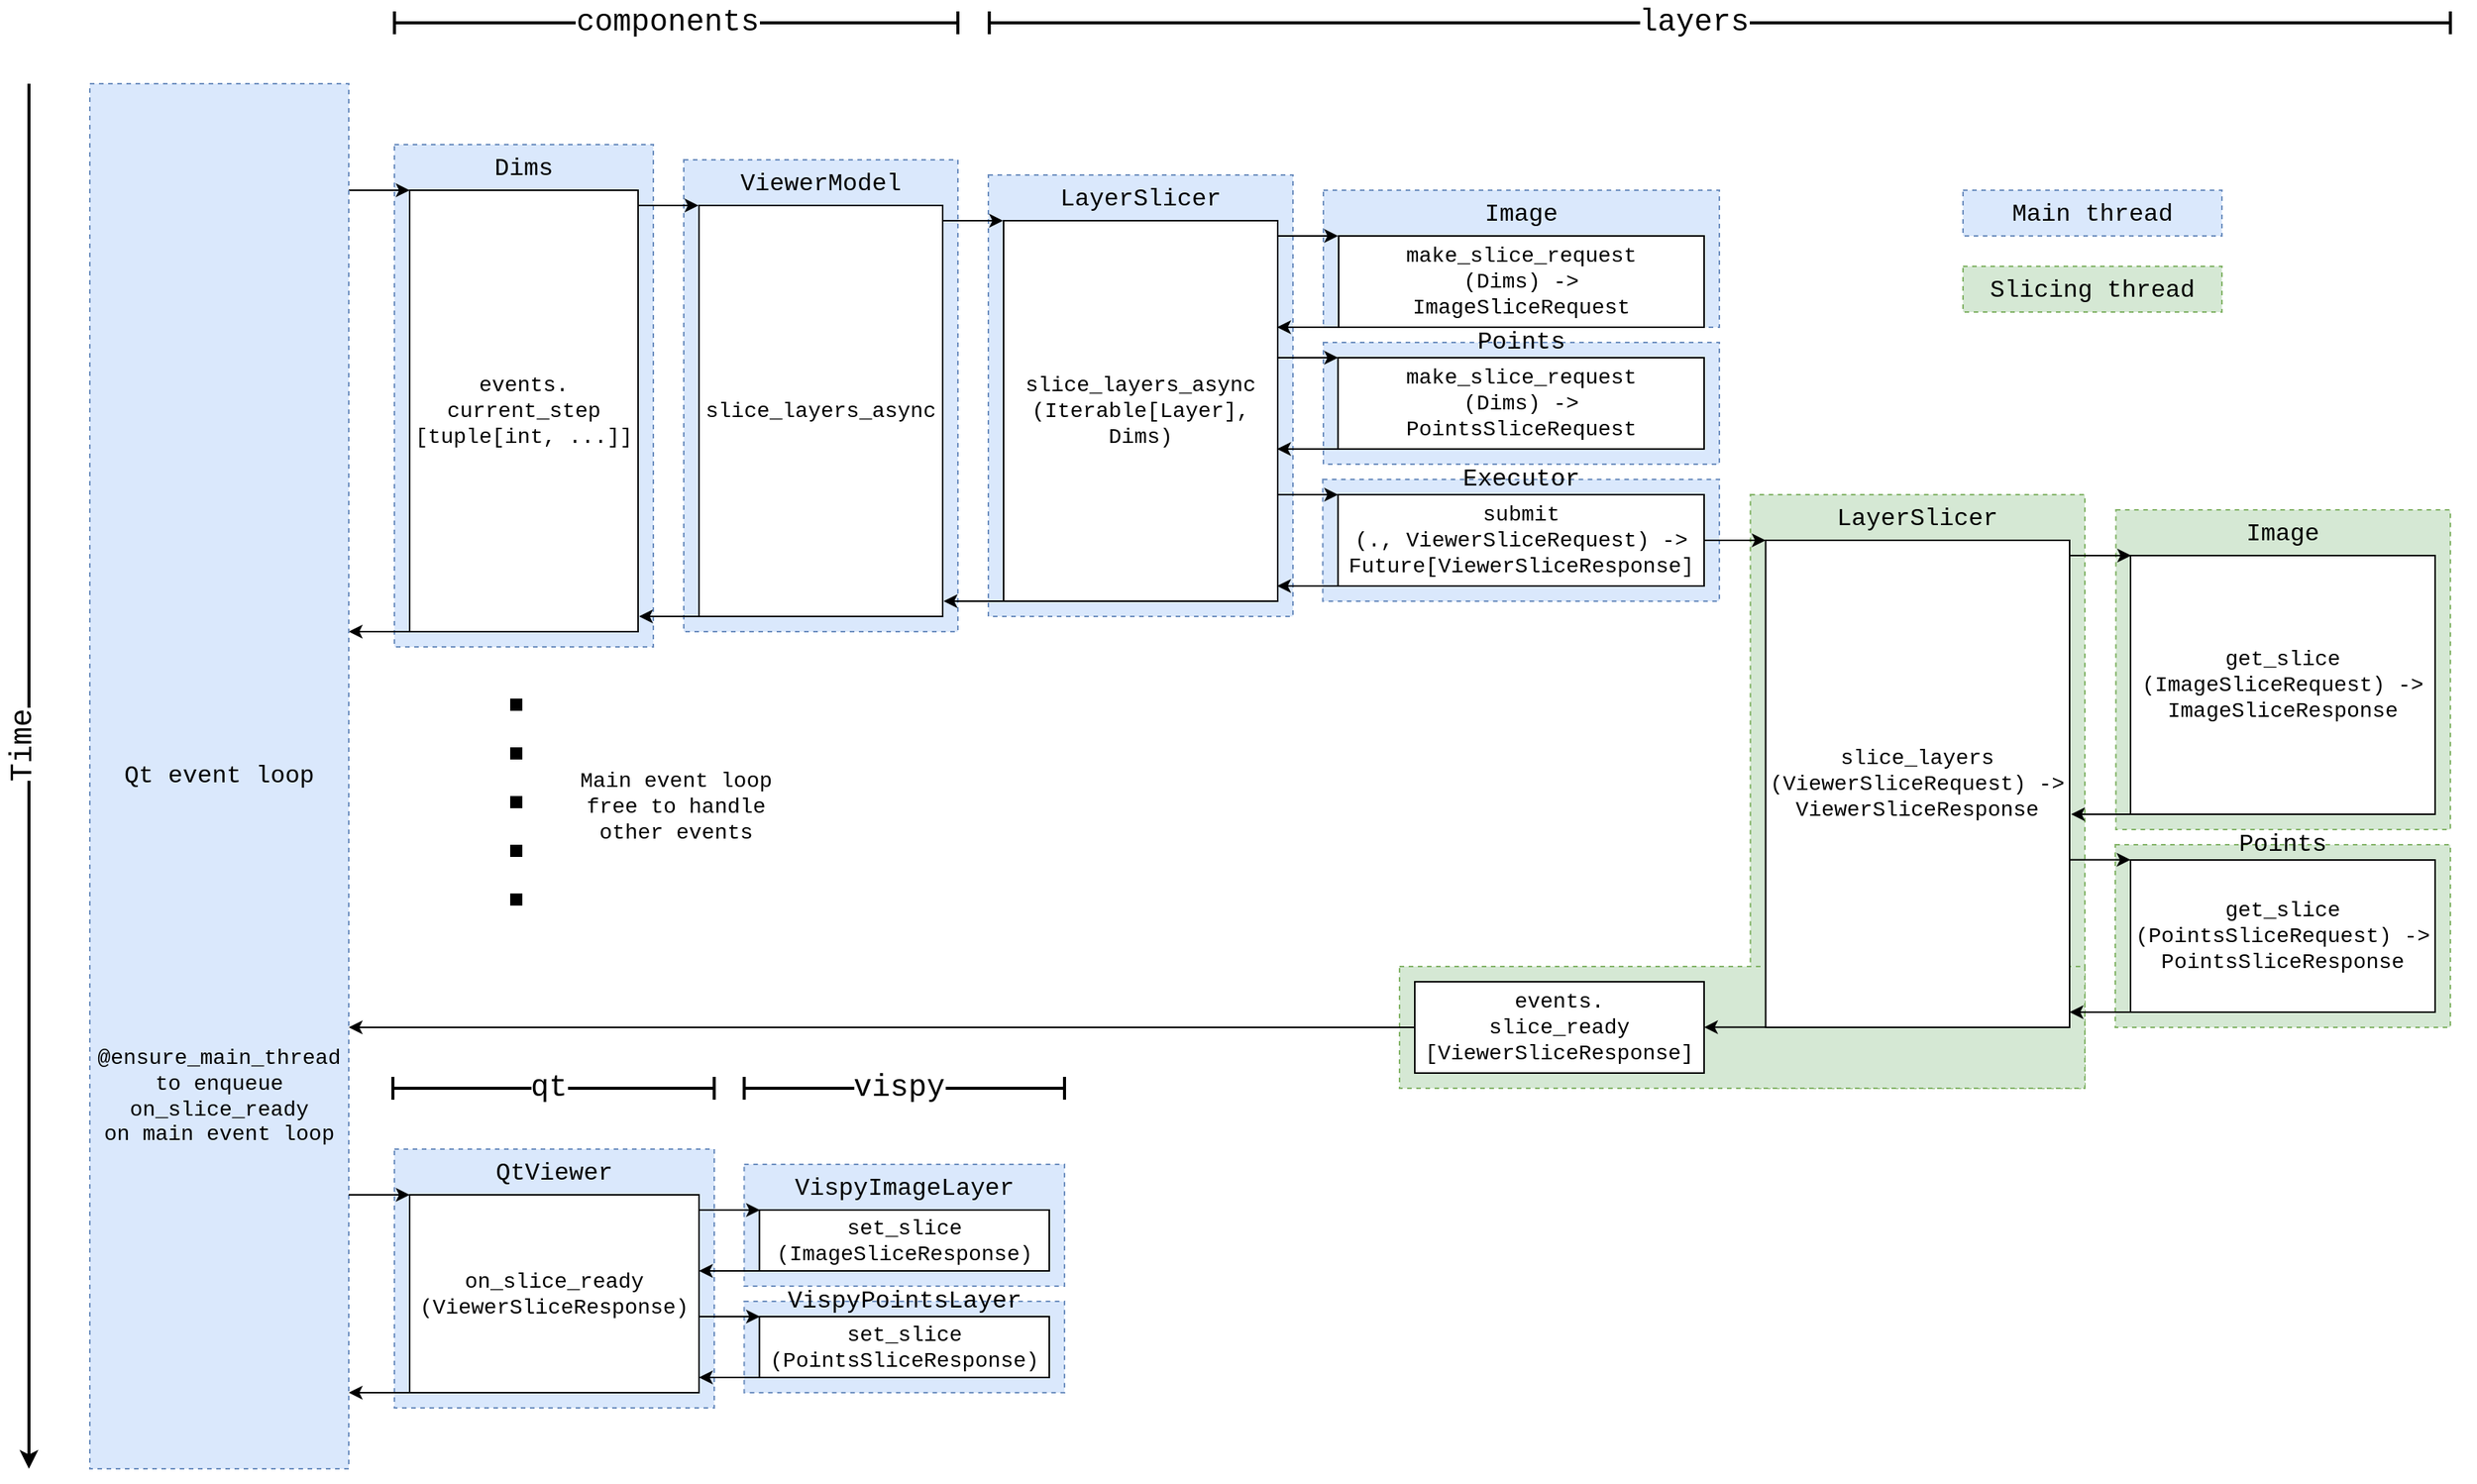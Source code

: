 <mxfile version="20.3.1" type="github">
  <diagram id="Yj_vzEqTpsTSU6RkFpzm" name="Page-1">
    <mxGraphModel dx="2852" dy="1602" grid="1" gridSize="10" guides="1" tooltips="1" connect="1" arrows="1" fold="1" page="1" pageScale="1" pageWidth="850" pageHeight="1100" math="0" shadow="0">
      <root>
        <mxCell id="0" />
        <mxCell id="1" parent="0" />
        <mxCell id="ODCxSDIAOIF_QO2Thnrf-43" value="VispyPointsLayer" style="rounded=0;whiteSpace=wrap;html=1;verticalAlign=top;align=center;spacingLeft=0;spacingTop=-16;dashed=1;fillColor=#dae8fc;strokeColor=#6c8ebf;fontSize=16;horizontal=1;fontFamily=Courier New;" parent="1" vertex="1">
          <mxGeometry x="509.68" y="880" width="210.32" height="60" as="geometry" />
        </mxCell>
        <mxCell id="ODCxSDIAOIF_QO2Thnrf-13" value="LayerSlicer" style="rounded=0;whiteSpace=wrap;html=1;verticalAlign=top;align=center;spacingLeft=0;spacingTop=0;dashed=1;fillColor=#d5e8d4;strokeColor=#82b366;fontSize=16;fontFamily=Courier New;" parent="1" vertex="1">
          <mxGeometry x="1170.38" y="350" width="219.62" height="390" as="geometry" />
        </mxCell>
        <mxCell id="WacXzg7qdyJpNJZn4_8L-21" value="" style="rounded=0;whiteSpace=wrap;html=1;verticalAlign=top;align=center;spacingLeft=0;spacingTop=0;dashed=1;fillColor=#d5e8d4;strokeColor=#82b366;fontSize=16;borderRight=none;fontFamily=Courier New;" parent="1" vertex="1">
          <mxGeometry x="940" y="660" width="450" height="80" as="geometry" />
        </mxCell>
        <mxCell id="ODCxSDIAOIF_QO2Thnrf-40" value="VispyImageLayer" style="rounded=0;whiteSpace=wrap;html=1;verticalAlign=top;align=center;spacingLeft=0;spacingTop=0;dashed=1;fillColor=#dae8fc;strokeColor=#6c8ebf;fontSize=16;horizontal=1;fontFamily=Courier New;" parent="1" vertex="1">
          <mxGeometry x="509.68" y="790" width="210.32" height="80" as="geometry" />
        </mxCell>
        <mxCell id="ODCxSDIAOIF_QO2Thnrf-18" value="Points" style="rounded=0;whiteSpace=wrap;html=1;verticalAlign=top;align=center;spacingLeft=0;spacingTop=-16;dashed=1;fillColor=#d5e8d4;horizontal=1;strokeColor=#82b366;fontSize=16;fontFamily=Courier New;" parent="1" vertex="1">
          <mxGeometry x="1410" y="580" width="220" height="120" as="geometry" />
        </mxCell>
        <mxCell id="ODCxSDIAOIF_QO2Thnrf-16" value="Image" style="rounded=0;whiteSpace=wrap;html=1;verticalAlign=top;align=center;spacingLeft=0;spacingTop=0;dashed=1;fillColor=#d5e8d4;horizontal=1;strokeColor=#82b366;fontSize=16;fontFamily=Courier New;" parent="1" vertex="1">
          <mxGeometry x="1410.38" y="360" width="219.62" height="210" as="geometry" />
        </mxCell>
        <mxCell id="ODCxSDIAOIF_QO2Thnrf-6" value="Points" style="rounded=0;whiteSpace=wrap;html=1;verticalAlign=top;align=center;spacingLeft=0;spacingTop=-16;dashed=1;fillColor=#dae8fc;horizontal=1;strokeColor=#6c8ebf;fontSize=16;fontFamily=Courier New;" parent="1" vertex="1">
          <mxGeometry x="890" y="250" width="260" height="80" as="geometry" />
        </mxCell>
        <mxCell id="ODCxSDIAOIF_QO2Thnrf-4" value="Image" style="rounded=0;whiteSpace=wrap;html=1;verticalAlign=top;align=center;spacingLeft=0;spacingTop=0;dashed=1;fillColor=#dae8fc;horizontal=1;strokeColor=#6c8ebf;fontSize=16;fontFamily=Courier New;" parent="1" vertex="1">
          <mxGeometry x="890" y="150" width="260" height="90" as="geometry" />
        </mxCell>
        <mxCell id="ODCxSDIAOIF_QO2Thnrf-2" value="LayerSlicer" style="rounded=0;whiteSpace=wrap;html=1;verticalAlign=top;align=center;spacingLeft=0;spacingTop=0;dashed=1;fillColor=#dae8fc;strokeColor=#6c8ebf;fontSize=16;fontFamily=Courier New;" parent="1" vertex="1">
          <mxGeometry x="670" y="140" width="200" height="290" as="geometry" />
        </mxCell>
        <mxCell id="6yyRVk2ILkX0JGuf4gln-4" value="ViewerModel" style="rounded=0;whiteSpace=wrap;html=1;verticalAlign=top;align=center;spacingLeft=0;spacingTop=0;dashed=1;fillColor=#dae8fc;strokeColor=#6c8ebf;fontSize=16;fontFamily=Courier New;" parent="1" vertex="1">
          <mxGeometry x="470" y="130" width="180" height="310" as="geometry" />
        </mxCell>
        <mxCell id="6yyRVk2ILkX0JGuf4gln-6" value="slice_layers_async" style="rounded=0;whiteSpace=wrap;html=1;fontSize=14;fontFamily=Courier New;" parent="1" vertex="1">
          <mxGeometry x="480" y="160" width="160" height="270" as="geometry" />
        </mxCell>
        <mxCell id="6yyRVk2ILkX0JGuf4gln-2" value="Dims" style="rounded=0;whiteSpace=wrap;html=1;verticalAlign=top;align=center;spacingLeft=0;spacingTop=0;dashed=1;fillColor=#dae8fc;strokeColor=#6c8ebf;fontSize=16;fontFamily=Courier New;" parent="1" vertex="1">
          <mxGeometry x="280" y="120" width="170" height="330" as="geometry" />
        </mxCell>
        <mxCell id="6yyRVk2ILkX0JGuf4gln-3" value="events.&lt;br style=&quot;font-size: 14px;&quot;&gt;current_step&lt;br style=&quot;font-size: 14px;&quot;&gt;[tuple[int, ...]]" style="rounded=0;whiteSpace=wrap;html=1;fontSize=14;fontFamily=Courier New;" parent="1" vertex="1">
          <mxGeometry x="290" y="150" width="150" height="290" as="geometry" />
        </mxCell>
        <mxCell id="6yyRVk2ILkX0JGuf4gln-54" value="" style="endArrow=classic;html=1;rounded=0;fontSize=16;fontFamily=Courier New;" parent="1" edge="1">
          <mxGeometry width="50" height="50" relative="1" as="geometry">
            <mxPoint x="250.0" y="150" as="sourcePoint" />
            <mxPoint x="290.0" y="150" as="targetPoint" />
          </mxGeometry>
        </mxCell>
        <mxCell id="6yyRVk2ILkX0JGuf4gln-55" value="" style="endArrow=classic;html=1;rounded=0;fontSize=16;fontFamily=Courier New;" parent="1" edge="1">
          <mxGeometry width="50" height="50" relative="1" as="geometry">
            <mxPoint x="439.62" y="160" as="sourcePoint" />
            <mxPoint x="479.62" y="160" as="targetPoint" />
          </mxGeometry>
        </mxCell>
        <mxCell id="6yyRVk2ILkX0JGuf4gln-56" value="" style="endArrow=classic;html=1;rounded=0;fontSize=16;fontFamily=Courier New;" parent="1" edge="1">
          <mxGeometry width="50" height="50" relative="1" as="geometry">
            <mxPoint x="639.62" y="170" as="sourcePoint" />
            <mxPoint x="679.62" y="170" as="targetPoint" />
          </mxGeometry>
        </mxCell>
        <mxCell id="6yyRVk2ILkX0JGuf4gln-69" value="" style="endArrow=classic;html=1;rounded=0;fontSize=16;fontFamily=Courier New;" parent="1" edge="1">
          <mxGeometry width="50" height="50" relative="1" as="geometry">
            <mxPoint x="480.63" y="430.0" as="sourcePoint" />
            <mxPoint x="440.63" y="430.0" as="targetPoint" />
          </mxGeometry>
        </mxCell>
        <mxCell id="6yyRVk2ILkX0JGuf4gln-70" value="" style="endArrow=classic;html=1;rounded=0;fontSize=16;fontFamily=Courier New;" parent="1" edge="1">
          <mxGeometry width="50" height="50" relative="1" as="geometry">
            <mxPoint x="290.0" y="440.0" as="sourcePoint" />
            <mxPoint x="250.0" y="440.0" as="targetPoint" />
          </mxGeometry>
        </mxCell>
        <mxCell id="ODCxSDIAOIF_QO2Thnrf-1" value="slice_layers_async&lt;br style=&quot;font-size: 14px;&quot;&gt;(Iterable[Layer], Dims)" style="rounded=0;whiteSpace=wrap;html=1;fontSize=14;fontFamily=Courier New;" parent="1" vertex="1">
          <mxGeometry x="680" y="170" width="180" height="250" as="geometry" />
        </mxCell>
        <mxCell id="ODCxSDIAOIF_QO2Thnrf-5" value="make_slice_request&lt;br style=&quot;font-size: 14px;&quot;&gt;(Dims) -&amp;gt;&lt;br style=&quot;font-size: 14px;&quot;&gt;ImageSliceRequest" style="rounded=0;whiteSpace=wrap;html=1;fontSize=14;fontFamily=Courier New;" parent="1" vertex="1">
          <mxGeometry x="900" y="180" width="240" height="60" as="geometry" />
        </mxCell>
        <mxCell id="ODCxSDIAOIF_QO2Thnrf-8" value="Executor" style="rounded=0;whiteSpace=wrap;html=1;verticalAlign=top;align=center;spacingLeft=0;spacingTop=-16;dashed=1;fillColor=#dae8fc;horizontal=1;strokeColor=#6c8ebf;fontSize=16;fontFamily=Courier New;" parent="1" vertex="1">
          <mxGeometry x="889.62" y="340" width="260.38" height="80" as="geometry" />
        </mxCell>
        <mxCell id="ODCxSDIAOIF_QO2Thnrf-9" value="submit&lt;br style=&quot;font-size: 14px;&quot;&gt;(., ViewerSliceRequest) -&amp;gt;&lt;br style=&quot;font-size: 14px;&quot;&gt;Future[ViewerSliceResponse]" style="rounded=0;whiteSpace=wrap;html=1;fontSize=14;fontFamily=Courier New;" parent="1" vertex="1">
          <mxGeometry x="899.62" y="350" width="240.38" height="60" as="geometry" />
        </mxCell>
        <mxCell id="ODCxSDIAOIF_QO2Thnrf-10" value="" style="endArrow=classic;html=1;rounded=0;fontSize=16;fontFamily=Courier New;" parent="1" edge="1">
          <mxGeometry width="50" height="50" relative="1" as="geometry">
            <mxPoint x="899.62" y="410.0" as="sourcePoint" />
            <mxPoint x="859.62" y="410.0" as="targetPoint" />
          </mxGeometry>
        </mxCell>
        <mxCell id="ODCxSDIAOIF_QO2Thnrf-11" value="" style="endArrow=classic;html=1;rounded=0;fontSize=16;fontFamily=Courier New;" parent="1" edge="1">
          <mxGeometry width="50" height="50" relative="1" as="geometry">
            <mxPoint x="859.62" y="350.0" as="sourcePoint" />
            <mxPoint x="899.62" y="350.0" as="targetPoint" />
          </mxGeometry>
        </mxCell>
        <mxCell id="ODCxSDIAOIF_QO2Thnrf-12" value="slice_layers&lt;br style=&quot;font-size: 14px;&quot;&gt;(ViewerSliceRequest) -&amp;gt;&lt;br style=&quot;font-size: 14px;&quot;&gt;ViewerSliceResponse" style="rounded=0;whiteSpace=wrap;html=1;fontSize=14;fontFamily=Courier New;" parent="1" vertex="1">
          <mxGeometry x="1180.38" y="380" width="199.62" height="320" as="geometry" />
        </mxCell>
        <mxCell id="ODCxSDIAOIF_QO2Thnrf-15" value="get_slice&lt;br style=&quot;font-size: 14px;&quot;&gt;(ImageSliceRequest) -&amp;gt; ImageSliceResponse" style="rounded=0;whiteSpace=wrap;html=1;fontSize=14;fontFamily=Courier New;" parent="1" vertex="1">
          <mxGeometry x="1420" y="390" width="200" height="170" as="geometry" />
        </mxCell>
        <mxCell id="ODCxSDIAOIF_QO2Thnrf-17" value="get_slice&lt;br style=&quot;font-size: 14px;&quot;&gt;(PointsSliceRequest) -&amp;gt; PointsSliceResponse" style="rounded=0;whiteSpace=wrap;html=1;fontSize=14;fontFamily=Courier New;" parent="1" vertex="1">
          <mxGeometry x="1420" y="590" width="200" height="100" as="geometry" />
        </mxCell>
        <mxCell id="ODCxSDIAOIF_QO2Thnrf-19" value="" style="endArrow=classic;html=1;rounded=0;fontSize=16;fontFamily=Courier New;" parent="1" edge="1">
          <mxGeometry width="50" height="50" relative="1" as="geometry">
            <mxPoint x="1380.38" y="390" as="sourcePoint" />
            <mxPoint x="1420.38" y="390" as="targetPoint" />
          </mxGeometry>
        </mxCell>
        <mxCell id="ODCxSDIAOIF_QO2Thnrf-20" value="" style="endArrow=classic;html=1;rounded=0;fontSize=16;fontFamily=Courier New;" parent="1" edge="1">
          <mxGeometry width="50" height="50" relative="1" as="geometry">
            <mxPoint x="680.62" y="420.0" as="sourcePoint" />
            <mxPoint x="640.62" y="420.0" as="targetPoint" />
          </mxGeometry>
        </mxCell>
        <mxCell id="ODCxSDIAOIF_QO2Thnrf-21" value="" style="endArrow=classic;html=1;rounded=0;fontSize=16;fontFamily=Courier New;" parent="1" edge="1">
          <mxGeometry width="50" height="50" relative="1" as="geometry">
            <mxPoint x="1380" y="589.93" as="sourcePoint" />
            <mxPoint x="1420" y="589.93" as="targetPoint" />
          </mxGeometry>
        </mxCell>
        <mxCell id="ODCxSDIAOIF_QO2Thnrf-22" value="" style="endArrow=classic;html=1;rounded=0;fontSize=16;fontFamily=Courier New;" parent="1" edge="1">
          <mxGeometry width="50" height="50" relative="1" as="geometry">
            <mxPoint x="1420" y="690.0" as="sourcePoint" />
            <mxPoint x="1380" y="690.0" as="targetPoint" />
          </mxGeometry>
        </mxCell>
        <mxCell id="ODCxSDIAOIF_QO2Thnrf-24" value="" style="endArrow=classic;html=1;rounded=0;fontSize=16;fontFamily=Courier New;" parent="1" edge="1">
          <mxGeometry width="50" height="50" relative="1" as="geometry">
            <mxPoint x="1421" y="560.0" as="sourcePoint" />
            <mxPoint x="1381" y="560.0" as="targetPoint" />
          </mxGeometry>
        </mxCell>
        <mxCell id="ODCxSDIAOIF_QO2Thnrf-25" value="QtViewer" style="rounded=0;whiteSpace=wrap;html=1;verticalAlign=top;align=center;spacingLeft=0;spacingTop=0;dashed=1;fillColor=#dae8fc;strokeColor=#6c8ebf;fontSize=16;fontFamily=Courier New;" parent="1" vertex="1">
          <mxGeometry x="280" y="780" width="210" height="170" as="geometry" />
        </mxCell>
        <mxCell id="ODCxSDIAOIF_QO2Thnrf-26" value="on_slice_ready&lt;br style=&quot;font-size: 14px;&quot;&gt;(ViewerSliceResponse)" style="rounded=0;whiteSpace=wrap;html=1;fontSize=14;fontFamily=Courier New;" parent="1" vertex="1">
          <mxGeometry x="290" y="810" width="190" height="130" as="geometry" />
        </mxCell>
        <mxCell id="ODCxSDIAOIF_QO2Thnrf-31" value="events.&lt;br style=&quot;font-size: 14px;&quot;&gt;slice_ready&lt;br style=&quot;font-size: 14px;&quot;&gt;[ViewerSliceResponse]" style="rounded=0;whiteSpace=wrap;html=1;fontSize=14;fontFamily=Courier New;" parent="1" vertex="1">
          <mxGeometry x="950" y="670" width="190" height="60" as="geometry" />
        </mxCell>
        <mxCell id="ODCxSDIAOIF_QO2Thnrf-39" value="set_slice&lt;br style=&quot;font-size: 14px;&quot;&gt;(ImageSliceResponse)" style="rounded=0;whiteSpace=wrap;html=1;fontSize=14;fontFamily=Courier New;" parent="1" vertex="1">
          <mxGeometry x="519.68" y="820" width="190.32" height="40" as="geometry" />
        </mxCell>
        <mxCell id="ODCxSDIAOIF_QO2Thnrf-41" value="" style="endArrow=classic;html=1;rounded=0;fontSize=16;fontFamily=Courier New;" parent="1" edge="1">
          <mxGeometry width="50" height="50" relative="1" as="geometry">
            <mxPoint x="520.0" y="860.0" as="sourcePoint" />
            <mxPoint x="480.0" y="860.0" as="targetPoint" />
          </mxGeometry>
        </mxCell>
        <mxCell id="ODCxSDIAOIF_QO2Thnrf-42" value="" style="endArrow=classic;html=1;rounded=0;fontSize=16;fontFamily=Courier New;" parent="1" edge="1">
          <mxGeometry width="50" height="50" relative="1" as="geometry">
            <mxPoint x="480" y="820" as="sourcePoint" />
            <mxPoint x="520" y="820" as="targetPoint" />
          </mxGeometry>
        </mxCell>
        <mxCell id="ODCxSDIAOIF_QO2Thnrf-44" value="set_slice&lt;br style=&quot;font-size: 14px;&quot;&gt;(PointsSliceResponse)" style="rounded=0;whiteSpace=wrap;html=1;fontSize=14;fontFamily=Courier New;" parent="1" vertex="1">
          <mxGeometry x="519.68" y="890" width="190.32" height="40" as="geometry" />
        </mxCell>
        <mxCell id="ODCxSDIAOIF_QO2Thnrf-45" value="" style="endArrow=classic;html=1;rounded=0;fontSize=16;fontFamily=Courier New;" parent="1" edge="1">
          <mxGeometry width="50" height="50" relative="1" as="geometry">
            <mxPoint x="520.0" y="930.0" as="sourcePoint" />
            <mxPoint x="480.0" y="930.0" as="targetPoint" />
          </mxGeometry>
        </mxCell>
        <mxCell id="ODCxSDIAOIF_QO2Thnrf-46" value="" style="endArrow=classic;html=1;rounded=0;fontSize=16;fontFamily=Courier New;" parent="1" edge="1">
          <mxGeometry width="50" height="50" relative="1" as="geometry">
            <mxPoint x="480.0" y="890" as="sourcePoint" />
            <mxPoint x="520.0" y="890" as="targetPoint" />
          </mxGeometry>
        </mxCell>
        <mxCell id="ODCxSDIAOIF_QO2Thnrf-47" value="Main thread" style="rounded=0;whiteSpace=wrap;html=1;verticalAlign=top;align=center;spacingLeft=0;spacingTop=0;dashed=1;fillColor=#dae8fc;strokeColor=#6c8ebf;fontFamily=Courier New;fontSize=16;" parent="1" vertex="1">
          <mxGeometry x="1310" y="150" width="170" height="30" as="geometry" />
        </mxCell>
        <mxCell id="ODCxSDIAOIF_QO2Thnrf-48" value="Slicing thread" style="rounded=0;whiteSpace=wrap;html=1;verticalAlign=top;align=center;spacingLeft=0;spacingTop=0;dashed=1;fillColor=#d5e8d4;strokeColor=#82b366;fontFamily=Courier New;fontSize=16;" parent="1" vertex="1">
          <mxGeometry x="1310" y="200" width="170" height="30" as="geometry" />
        </mxCell>
        <mxCell id="WacXzg7qdyJpNJZn4_8L-6" value="" style="endArrow=classic;html=1;rounded=0;fontSize=16;fontFamily=Courier New;" parent="1" edge="1">
          <mxGeometry width="50" height="50" relative="1" as="geometry">
            <mxPoint x="859.62" y="180" as="sourcePoint" />
            <mxPoint x="899.62" y="180" as="targetPoint" />
          </mxGeometry>
        </mxCell>
        <mxCell id="WacXzg7qdyJpNJZn4_8L-7" value="" style="endArrow=classic;html=1;rounded=0;fontSize=16;fontFamily=Courier New;" parent="1" edge="1">
          <mxGeometry width="50" height="50" relative="1" as="geometry">
            <mxPoint x="899.62" y="240.0" as="sourcePoint" />
            <mxPoint x="859.62" y="240.0" as="targetPoint" />
          </mxGeometry>
        </mxCell>
        <mxCell id="WacXzg7qdyJpNJZn4_8L-8" value="" style="endArrow=classic;html=1;rounded=0;fontSize=16;fontFamily=Courier New;" parent="1" edge="1">
          <mxGeometry width="50" height="50" relative="1" as="geometry">
            <mxPoint x="859.62" y="260" as="sourcePoint" />
            <mxPoint x="899.62" y="260" as="targetPoint" />
          </mxGeometry>
        </mxCell>
        <mxCell id="WacXzg7qdyJpNJZn4_8L-9" value="" style="endArrow=classic;html=1;rounded=0;fontSize=16;fontFamily=Courier New;" parent="1" edge="1">
          <mxGeometry width="50" height="50" relative="1" as="geometry">
            <mxPoint x="899.62" y="320.0" as="sourcePoint" />
            <mxPoint x="859.62" y="320.0" as="targetPoint" />
          </mxGeometry>
        </mxCell>
        <mxCell id="WacXzg7qdyJpNJZn4_8L-10" value="" style="endArrow=classic;html=1;rounded=0;fontSize=20;strokeWidth=2;fontFamily=Courier New;" parent="1" edge="1">
          <mxGeometry width="50" height="50" relative="1" as="geometry">
            <mxPoint x="40" y="80" as="sourcePoint" />
            <mxPoint x="40" y="990" as="targetPoint" />
          </mxGeometry>
        </mxCell>
        <mxCell id="WacXzg7qdyJpNJZn4_8L-11" value="&lt;font style=&quot;font-size: 20px;&quot;&gt;Time&lt;/font&gt;" style="edgeLabel;html=1;align=center;verticalAlign=middle;resizable=0;points=[];fontSize=24;horizontal=0;fontFamily=Courier New;" parent="WacXzg7qdyJpNJZn4_8L-10" vertex="1" connectable="0">
          <mxGeometry x="-0.044" y="-5" relative="1" as="geometry">
            <mxPoint as="offset" />
          </mxGeometry>
        </mxCell>
        <mxCell id="WacXzg7qdyJpNJZn4_8L-12" value="Qt event loop" style="rounded=0;whiteSpace=wrap;html=1;verticalAlign=middle;align=center;spacingLeft=0;spacingTop=0;dashed=1;fillColor=#dae8fc;strokeColor=#6c8ebf;fontSize=16;horizontal=1;fontFamily=Courier New;" parent="1" vertex="1">
          <mxGeometry x="80" y="80" width="170" height="910" as="geometry" />
        </mxCell>
        <mxCell id="WacXzg7qdyJpNJZn4_8L-16" value="" style="endArrow=classic;html=1;rounded=0;fontSize=16;fontFamily=Courier New;" parent="1" edge="1">
          <mxGeometry width="50" height="50" relative="1" as="geometry">
            <mxPoint x="950" y="700" as="sourcePoint" />
            <mxPoint x="250" y="700" as="targetPoint" />
          </mxGeometry>
        </mxCell>
        <mxCell id="WacXzg7qdyJpNJZn4_8L-17" value="" style="endArrow=classic;html=1;rounded=0;fontSize=16;fontFamily=Courier New;" parent="1" edge="1">
          <mxGeometry width="50" height="50" relative="1" as="geometry">
            <mxPoint x="250" y="810" as="sourcePoint" />
            <mxPoint x="290" y="810" as="targetPoint" />
          </mxGeometry>
        </mxCell>
        <mxCell id="WacXzg7qdyJpNJZn4_8L-18" value="" style="endArrow=classic;html=1;rounded=0;fontSize=16;fontFamily=Courier New;" parent="1" edge="1">
          <mxGeometry width="50" height="50" relative="1" as="geometry">
            <mxPoint x="290.0" y="940.0" as="sourcePoint" />
            <mxPoint x="250.0" y="940.0" as="targetPoint" />
          </mxGeometry>
        </mxCell>
        <mxCell id="WacXzg7qdyJpNJZn4_8L-20" value="" style="endArrow=classic;html=1;rounded=0;fontSize=16;fontFamily=Courier New;" parent="1" edge="1">
          <mxGeometry width="50" height="50" relative="1" as="geometry">
            <mxPoint x="1140.38" y="380" as="sourcePoint" />
            <mxPoint x="1180.38" y="380" as="targetPoint" />
          </mxGeometry>
        </mxCell>
        <mxCell id="WacXzg7qdyJpNJZn4_8L-23" value="" style="endArrow=classic;html=1;rounded=0;fontSize=16;fontFamily=Courier New;" parent="1" edge="1">
          <mxGeometry width="50" height="50" relative="1" as="geometry">
            <mxPoint x="1180" y="699.92" as="sourcePoint" />
            <mxPoint x="1140" y="699.92" as="targetPoint" />
          </mxGeometry>
        </mxCell>
        <mxCell id="WacXzg7qdyJpNJZn4_8L-43" value="" style="endArrow=baseDash;html=1;rounded=0;fontSize=20;strokeWidth=2;endFill=0;startArrow=baseDash;startFill=0;endSize=12;startSize=12;fontFamily=Courier New;" parent="1" edge="1">
          <mxGeometry width="50" height="50" relative="1" as="geometry">
            <mxPoint x="280" y="40" as="sourcePoint" />
            <mxPoint x="650" y="40" as="targetPoint" />
          </mxGeometry>
        </mxCell>
        <mxCell id="WacXzg7qdyJpNJZn4_8L-44" value="&lt;font style=&quot;font-size: 20px;&quot;&gt;components&lt;/font&gt;" style="edgeLabel;html=1;align=center;verticalAlign=middle;resizable=0;points=[];fontSize=20;fontFamily=Courier New;" parent="WacXzg7qdyJpNJZn4_8L-43" vertex="1" connectable="0">
          <mxGeometry x="-0.036" y="1" relative="1" as="geometry">
            <mxPoint as="offset" />
          </mxGeometry>
        </mxCell>
        <mxCell id="WacXzg7qdyJpNJZn4_8L-45" value="" style="endArrow=baseDash;html=1;rounded=0;fontSize=24;strokeWidth=2;endFill=0;startArrow=baseDash;startFill=0;endSize=12;startSize=12;fontFamily=Courier New;" parent="1" edge="1">
          <mxGeometry width="50" height="50" relative="1" as="geometry">
            <mxPoint x="670.62" y="40" as="sourcePoint" />
            <mxPoint x="1630" y="40" as="targetPoint" />
          </mxGeometry>
        </mxCell>
        <mxCell id="WacXzg7qdyJpNJZn4_8L-46" value="&lt;font style=&quot;font-size: 20px;&quot;&gt;layers&lt;/font&gt;" style="edgeLabel;html=1;align=center;verticalAlign=middle;resizable=0;points=[];fontSize=20;fontFamily=Courier New;" parent="WacXzg7qdyJpNJZn4_8L-45" vertex="1" connectable="0">
          <mxGeometry x="-0.036" y="1" relative="1" as="geometry">
            <mxPoint as="offset" />
          </mxGeometry>
        </mxCell>
        <mxCell id="WacXzg7qdyJpNJZn4_8L-47" value="" style="endArrow=baseDash;html=1;rounded=0;fontSize=20;strokeWidth=2;endFill=0;startArrow=baseDash;startFill=0;endSize=12;startSize=12;fontFamily=Courier New;" parent="1" edge="1">
          <mxGeometry width="50" height="50" relative="1" as="geometry">
            <mxPoint x="509.68" y="740" as="sourcePoint" />
            <mxPoint x="720" y="740" as="targetPoint" />
          </mxGeometry>
        </mxCell>
        <mxCell id="WacXzg7qdyJpNJZn4_8L-48" value="vispy" style="edgeLabel;html=1;align=center;verticalAlign=middle;resizable=0;points=[];fontSize=20;fontFamily=Courier New;" parent="WacXzg7qdyJpNJZn4_8L-47" vertex="1" connectable="0">
          <mxGeometry x="-0.036" y="1" relative="1" as="geometry">
            <mxPoint as="offset" />
          </mxGeometry>
        </mxCell>
        <mxCell id="WacXzg7qdyJpNJZn4_8L-51" value="" style="endArrow=baseDash;html=1;rounded=0;fontSize=24;strokeWidth=2;endFill=0;startArrow=baseDash;startFill=0;endSize=12;startSize=12;fontFamily=Courier New;" parent="1" edge="1">
          <mxGeometry width="50" height="50" relative="1" as="geometry">
            <mxPoint x="279" y="740" as="sourcePoint" />
            <mxPoint x="490" y="740" as="targetPoint" />
          </mxGeometry>
        </mxCell>
        <mxCell id="WacXzg7qdyJpNJZn4_8L-52" value="qt" style="edgeLabel;html=1;align=center;verticalAlign=middle;resizable=0;points=[];fontSize=20;fontFamily=Courier New;" parent="WacXzg7qdyJpNJZn4_8L-51" vertex="1" connectable="0">
          <mxGeometry x="-0.036" y="1" relative="1" as="geometry">
            <mxPoint as="offset" />
          </mxGeometry>
        </mxCell>
        <mxCell id="WacXzg7qdyJpNJZn4_8L-53" value="make_slice_request&lt;br style=&quot;font-size: 14px;&quot;&gt;(Dims) -&amp;gt;&lt;br style=&quot;font-size: 14px;&quot;&gt;PointsSliceRequest" style="rounded=0;whiteSpace=wrap;html=1;fontSize=14;fontFamily=Courier New;" parent="1" vertex="1">
          <mxGeometry x="899.62" y="260" width="240.38" height="60" as="geometry" />
        </mxCell>
        <mxCell id="G7ooaP1NA_x7wRefDReL-1" value="" style="endArrow=none;dashed=1;html=1;dashPattern=1 3;strokeWidth=8;rounded=0;" parent="1" edge="1">
          <mxGeometry width="50" height="50" relative="1" as="geometry">
            <mxPoint x="360" y="620" as="sourcePoint" />
            <mxPoint x="360" y="460" as="targetPoint" />
          </mxGeometry>
        </mxCell>
        <mxCell id="G7ooaP1NA_x7wRefDReL-2" value="&lt;font face=&quot;Courier New&quot; style=&quot;font-size: 14px;&quot;&gt;Main event loop free to handle other events&lt;/font&gt;" style="text;html=1;strokeColor=none;fillColor=none;align=center;verticalAlign=middle;whiteSpace=wrap;rounded=0;" parent="1" vertex="1">
          <mxGeometry x="390" y="510" width="150" height="90" as="geometry" />
        </mxCell>
        <mxCell id="G7ooaP1NA_x7wRefDReL-3" value="&lt;font face=&quot;Courier New&quot; style=&quot;font-size: 14px;&quot;&gt;@ensure_main_thread to enqueue on_slice_ready&lt;br&gt;on main event loop&lt;br&gt;&lt;/font&gt;" style="text;html=1;strokeColor=none;fillColor=none;align=center;verticalAlign=middle;whiteSpace=wrap;rounded=0;" parent="1" vertex="1">
          <mxGeometry x="80" y="700" width="170" height="90" as="geometry" />
        </mxCell>
      </root>
    </mxGraphModel>
  </diagram>
</mxfile>
